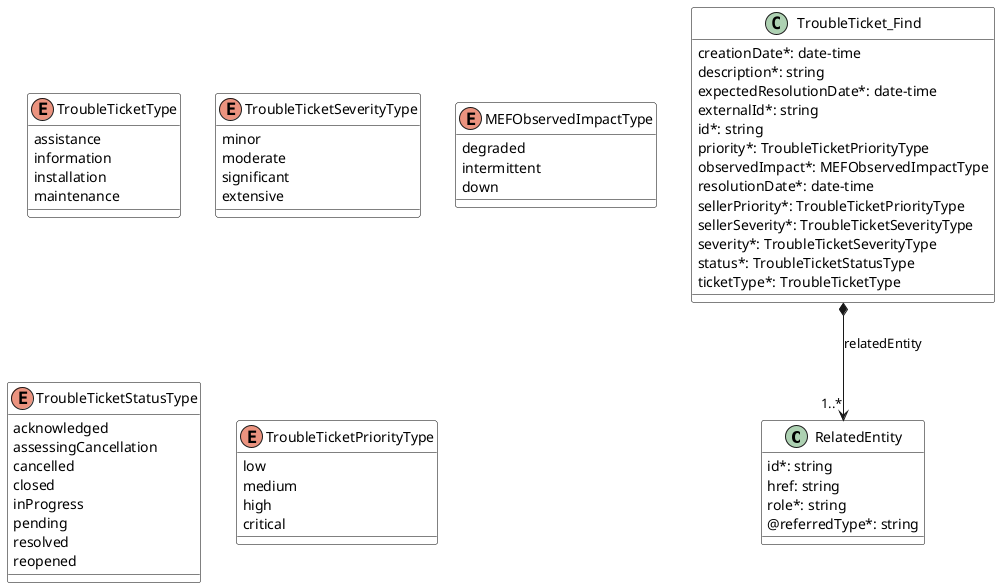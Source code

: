 @startuml
skinparam {
    ClassBackgroundColor White
    ClassBorderColor Black
}


class RelatedEntity {

    id*: string
    href: string
    role*: string
    @referredType*: string
}



class TroubleTicket_Find {

    creationDate*: date-time
    description*: string
    expectedResolutionDate*: date-time
    externalId*: string
    id*: string
    priority*: TroubleTicketPriorityType
    observedImpact*: MEFObservedImpactType
    resolutionDate*: date-time
    sellerPriority*: TroubleTicketPriorityType
    sellerSeverity*: TroubleTicketSeverityType
    severity*: TroubleTicketSeverityType
    status*: TroubleTicketStatusType
    ticketType*: TroubleTicketType
}

TroubleTicket_Find *-->"1..*" RelatedEntity : relatedEntity
enum TroubleTicketType {

    assistance
    information
    installation
    maintenance
}

enum TroubleTicketSeverityType {

    minor
    moderate
    significant
    extensive
}
enum MEFObservedImpactType {

    degraded
    intermittent
    down
}

enum TroubleTicketStatusType {

    acknowledged
    assessingCancellation
    cancelled
    closed
    inProgress
    pending
    resolved
    reopened
}
enum TroubleTicketPriorityType {

    low
    medium
    high
    critical
}

@enduml
